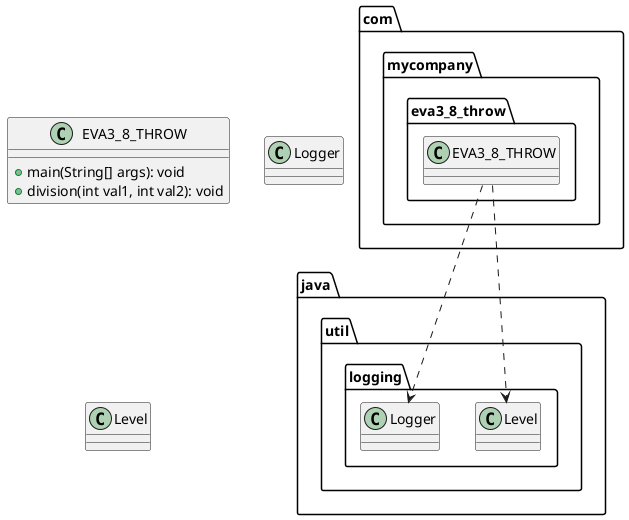 @startuml
class com.mycompany.eva3_8_throw.EVA3_8_THROW
class java.util.logging.Level
class java.util.logging.Logger
com.mycompany.eva3_8_throw.EVA3_8_THROW ..> java.util.logging.Level
com.mycompany.eva3_8_throw.EVA3_8_THROW ..> java.util.logging.Logger
class EVA3_8_THROW {
    + main(String[] args): void
    + division(int val1, int val2): void
}

class Logger
class Level
@enduml